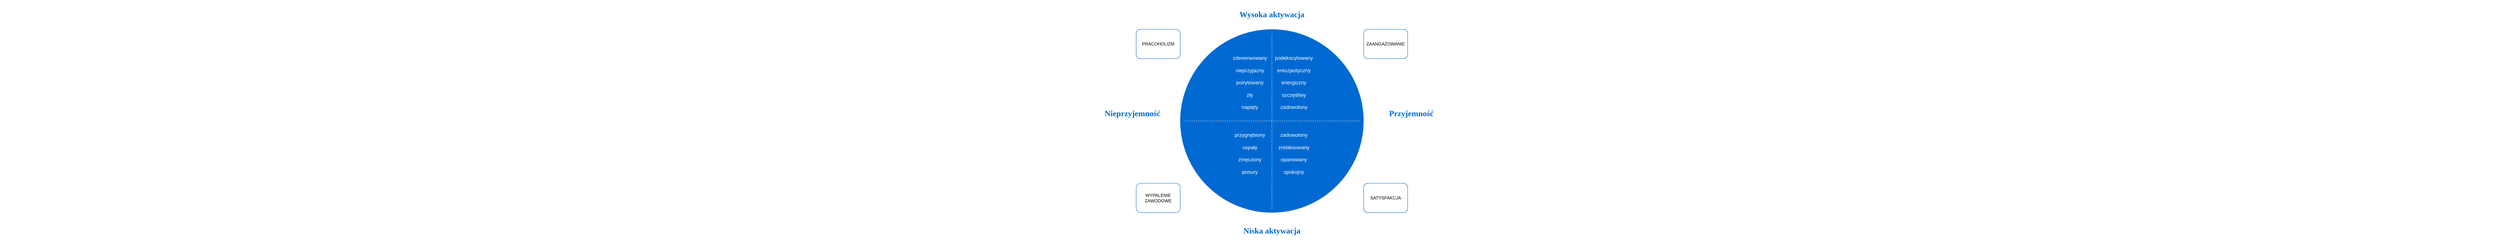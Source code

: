 <mxfile version="13.6.9" type="github">
  <diagram name="Page-1" id="3e8102d1-ef87-2e61-34e1-82d9a586fe2e">
    <mxGraphModel dx="4682" dy="884" grid="1" gridSize="10" guides="1" tooltips="1" connect="1" arrows="1" fold="1" page="1" pageScale="1" pageWidth="1100" pageHeight="850" background="#ffffff" math="0" shadow="0">
      <root>
        <mxCell id="0" />
        <mxCell id="1" parent="0" />
        <mxCell id="70666756c84bb93c-1" value="" style="ellipse;whiteSpace=wrap;html=1;rounded=0;shadow=0;comic=0;strokeWidth=1;fontFamily=Verdana;fontSize=14;strokeColor=none;fillColor=#0069D1;" parent="1" vertex="1">
          <mxGeometry x="280" y="110" width="500" height="500" as="geometry" />
        </mxCell>
        <mxCell id="KlLT7HXoZyxbC3191CJ5-1" value="Niska aktywacja" style="ellipse;whiteSpace=wrap;html=1;rounded=0;shadow=0;comic=0;strokeWidth=1;fontFamily=Verdana;fontSize=22;strokeColor=none;fillColor=#ffffff;fontColor=#0069D1;fontStyle=1" vertex="1" parent="1">
          <mxGeometry x="400" y="620" width="260" height="80" as="geometry" />
        </mxCell>
        <mxCell id="KlLT7HXoZyxbC3191CJ5-2" value="Nieprzyjemność" style="ellipse;whiteSpace=wrap;html=1;rounded=0;shadow=0;comic=0;strokeWidth=1;fontFamily=Verdana;fontSize=22;strokeColor=none;fillColor=#ffffff;fontColor=#0069D1;fontStyle=1" vertex="1" parent="1">
          <mxGeometry x="20" y="300" width="260" height="80" as="geometry" />
        </mxCell>
        <mxCell id="KlLT7HXoZyxbC3191CJ5-3" value="Przyjemność" style="ellipse;whiteSpace=wrap;html=1;rounded=0;shadow=0;comic=0;strokeWidth=1;fontFamily=Verdana;fontSize=22;strokeColor=none;fillColor=#ffffff;fontColor=#0069D1;fontStyle=1" vertex="1" parent="1">
          <mxGeometry x="780" y="300" width="260" height="80" as="geometry" />
        </mxCell>
        <mxCell id="KlLT7HXoZyxbC3191CJ5-5" value="Wysoka aktywacja" style="ellipse;whiteSpace=wrap;html=1;rounded=0;shadow=0;comic=0;strokeWidth=1;fontFamily=Verdana;fontSize=22;strokeColor=none;fillColor=#ffffff;fontColor=#0069D1;fontStyle=1" vertex="1" parent="1">
          <mxGeometry x="400" y="30" width="260" height="80" as="geometry" />
        </mxCell>
        <mxCell id="KlLT7HXoZyxbC3191CJ5-7" value="" style="endArrow=none;dashed=1;html=1;strokeColor=#FFFFFF;" edge="1" parent="1">
          <mxGeometry width="50" height="50" relative="1" as="geometry">
            <mxPoint x="530" y="600" as="sourcePoint" />
            <mxPoint x="530" y="120" as="targetPoint" />
          </mxGeometry>
        </mxCell>
        <mxCell id="KlLT7HXoZyxbC3191CJ5-8" value="" style="endArrow=none;dashed=1;html=1;strokeColor=#FFFFFF;" edge="1" parent="1">
          <mxGeometry width="50" height="50" relative="1" as="geometry">
            <mxPoint x="770" y="360" as="sourcePoint" />
            <mxPoint x="290" y="360" as="targetPoint" />
          </mxGeometry>
        </mxCell>
        <mxCell id="KlLT7HXoZyxbC3191CJ5-11" value="PRACOHOLIZM" style="rounded=1;whiteSpace=wrap;html=1;" vertex="1" parent="1">
          <mxGeometry x="160" y="110" width="120" height="80" as="geometry" />
        </mxCell>
        <mxCell id="KlLT7HXoZyxbC3191CJ5-12" value="ZAANGAŻOWANIE" style="rounded=1;whiteSpace=wrap;html=1;" vertex="1" parent="1">
          <mxGeometry x="780" y="110" width="120" height="80" as="geometry" />
        </mxCell>
        <mxCell id="KlLT7HXoZyxbC3191CJ5-13" value="WYPALENIE&lt;br&gt;ZAWODOWE" style="rounded=1;whiteSpace=wrap;html=1;strokeColor=#0069D1;" vertex="1" parent="1">
          <mxGeometry x="160" y="530" width="120" height="80" as="geometry" />
        </mxCell>
        <mxCell id="KlLT7HXoZyxbC3191CJ5-14" value="SATYSFAKCJA" style="rounded=1;whiteSpace=wrap;html=1;" vertex="1" parent="1">
          <mxGeometry x="780" y="530" width="120" height="80" as="geometry" />
        </mxCell>
        <mxCell id="KlLT7HXoZyxbC3191CJ5-15" value="&lt;font color=&quot;#ffffff&quot; style=&quot;font-size: 14px;&quot;&gt;zdenerwowany&lt;br style=&quot;font-size: 14px;&quot;&gt;&lt;br style=&quot;font-size: 14px;&quot;&gt;nieprzyjazny&lt;br style=&quot;font-size: 14px;&quot;&gt;&lt;br style=&quot;font-size: 14px;&quot;&gt;poirytowany&lt;br style=&quot;font-size: 14px;&quot;&gt;&lt;br style=&quot;font-size: 14px;&quot;&gt;zły&lt;br style=&quot;font-size: 14px;&quot;&gt;&lt;br style=&quot;font-size: 14px;&quot;&gt;napięty&lt;br style=&quot;font-size: 14px;&quot;&gt;&lt;/font&gt;" style="text;html=1;strokeColor=none;fillColor=none;align=center;verticalAlign=middle;whiteSpace=wrap;rounded=0;fontSize=14;" vertex="1" parent="1">
          <mxGeometry x="420" y="150" width="100" height="210" as="geometry" />
        </mxCell>
        <mxCell id="KlLT7HXoZyxbC3191CJ5-16" value="&lt;font color=&quot;#ffffff&quot; style=&quot;font-size: 14px;&quot;&gt;podekscytowany&lt;br style=&quot;font-size: 14px;&quot;&gt;&lt;br style=&quot;font-size: 14px;&quot;&gt;entuzjastyczny&lt;br style=&quot;font-size: 14px;&quot;&gt;&lt;br style=&quot;font-size: 14px;&quot;&gt;energiczny&lt;br style=&quot;font-size: 14px;&quot;&gt;&lt;br style=&quot;font-size: 14px;&quot;&gt;szczęśliwy&lt;br style=&quot;font-size: 14px;&quot;&gt;&lt;br style=&quot;font-size: 14px;&quot;&gt;zadowolony&lt;br style=&quot;font-size: 14px;&quot;&gt;&lt;/font&gt;" style="text;html=1;strokeColor=none;fillColor=none;align=center;verticalAlign=middle;whiteSpace=wrap;rounded=0;fontSize=14;" vertex="1" parent="1">
          <mxGeometry x="540" y="150" width="100" height="210" as="geometry" />
        </mxCell>
        <mxCell id="KlLT7HXoZyxbC3191CJ5-17" value="&lt;font color=&quot;#ffffff&quot; style=&quot;font-size: 14px;&quot;&gt;przygnębiony&lt;br style=&quot;font-size: 14px;&quot;&gt;&lt;br style=&quot;font-size: 14px;&quot;&gt;ospały&lt;br style=&quot;font-size: 14px;&quot;&gt;&lt;br style=&quot;font-size: 14px;&quot;&gt;zmęczony&lt;br style=&quot;font-size: 14px;&quot;&gt;&lt;br style=&quot;font-size: 14px;&quot;&gt;ponury&lt;br style=&quot;font-size: 14px;&quot;&gt;&lt;br style=&quot;font-size: 14px;&quot;&gt;smutny&lt;/font&gt;&lt;span style=&quot;color: rgba(0, 0, 0, 0); font-family: monospace; font-size: 14px;&quot;&gt;%3CmxGraphModel%3E%3Croot%3E%3CmxCell%20id%3D%220%22%2F%3E%3CmxCell%20id%3D%221%22%20parent%3D%220%22%2F%3E%3CmxCell%20id%3D%222%22%20value%3D%22%26lt%3Bfont%20color%3D%26quot%3B%23ffffff%26quot%3B%26gt%3Bzdenerwowany%26lt%3Bbr%26gt%3B%26lt%3Bbr%26gt%3Bnieprzyjazny%26lt%3Bbr%26gt%3B%26lt%3Bbr%26gt%3Bpoirytowany%26lt%3Bbr%26gt%3B%26lt%3Bbr%26gt%3Bz%C5%82y%26lt%3Bbr%26gt%3B%26lt%3Bbr%26gt%3Bnapi%C4%99ty%26lt%3Bbr%26gt%3B%26lt%3B%2Ffont%26gt%3B%22%20style%3D%22text%3Bhtml%3D1%3BstrokeColor%3Dnone%3BfillColor%3Dnone%3Balign%3Dcenter%3BverticalAlign%3Dmiddle%3BwhiteSpace%3Dwrap%3Brounded%3D0%3B%22%20vertex%3D%221%22%20parent%3D%221%22%3E%3CmxGeometry%20x%3D%22430%22%20y%3D%22150%22%20width%3D%22100%22%20height%3D%22210%22%20as%3D%22geometry%22%2F%3E%3C%2FmxCell%3E%3C%2Froot%3E%3C%2FmxGraphModel%3E&lt;/span&gt;&lt;font color=&quot;#ffffff&quot; style=&quot;font-size: 14px;&quot;&gt;&lt;br style=&quot;font-size: 14px;&quot;&gt;&lt;/font&gt;" style="text;html=1;strokeColor=none;fillColor=none;align=center;verticalAlign=middle;whiteSpace=wrap;rounded=0;fontSize=14;" vertex="1" parent="1">
          <mxGeometry x="420" y="360" width="100" height="210" as="geometry" />
        </mxCell>
        <mxCell id="KlLT7HXoZyxbC3191CJ5-18" value="&lt;font color=&quot;#ffffff&quot; style=&quot;font-size: 14px;&quot;&gt;zadowolony&lt;br style=&quot;font-size: 14px;&quot;&gt;&lt;br style=&quot;font-size: 14px;&quot;&gt;zrelaksowany&lt;br style=&quot;font-size: 14px;&quot;&gt;&lt;br style=&quot;font-size: 14px;&quot;&gt;opanowany&lt;br style=&quot;font-size: 14px;&quot;&gt;&lt;br style=&quot;font-size: 14px;&quot;&gt;spokojny&lt;br style=&quot;font-size: 14px;&quot;&gt;&lt;br style=&quot;font-size: 14px;&quot;&gt;&lt;br style=&quot;font-size: 14px;&quot;&gt;&lt;/font&gt;" style="text;html=1;strokeColor=none;fillColor=none;align=center;verticalAlign=middle;whiteSpace=wrap;rounded=0;fontSize=14;" vertex="1" parent="1">
          <mxGeometry x="540" y="360" width="100" height="210" as="geometry" />
        </mxCell>
        <mxCell id="KlLT7HXoZyxbC3191CJ5-19" value="SATYSFAKCJA" style="rounded=1;whiteSpace=wrap;html=1;strokeColor=#0069D1;" vertex="1" parent="1">
          <mxGeometry x="780" y="530" width="120" height="80" as="geometry" />
        </mxCell>
        <mxCell id="KlLT7HXoZyxbC3191CJ5-20" value="ZAANGAŻOWANIE" style="rounded=1;whiteSpace=wrap;html=1;strokeColor=#0069D1;" vertex="1" parent="1">
          <mxGeometry x="780" y="110" width="120" height="80" as="geometry" />
        </mxCell>
        <mxCell id="KlLT7HXoZyxbC3191CJ5-21" value="PRACOHOLIZM" style="rounded=1;whiteSpace=wrap;html=1;strokeColor=#0069D1;" vertex="1" parent="1">
          <mxGeometry x="160" y="110" width="120" height="80" as="geometry" />
        </mxCell>
      </root>
    </mxGraphModel>
  </diagram>
</mxfile>
